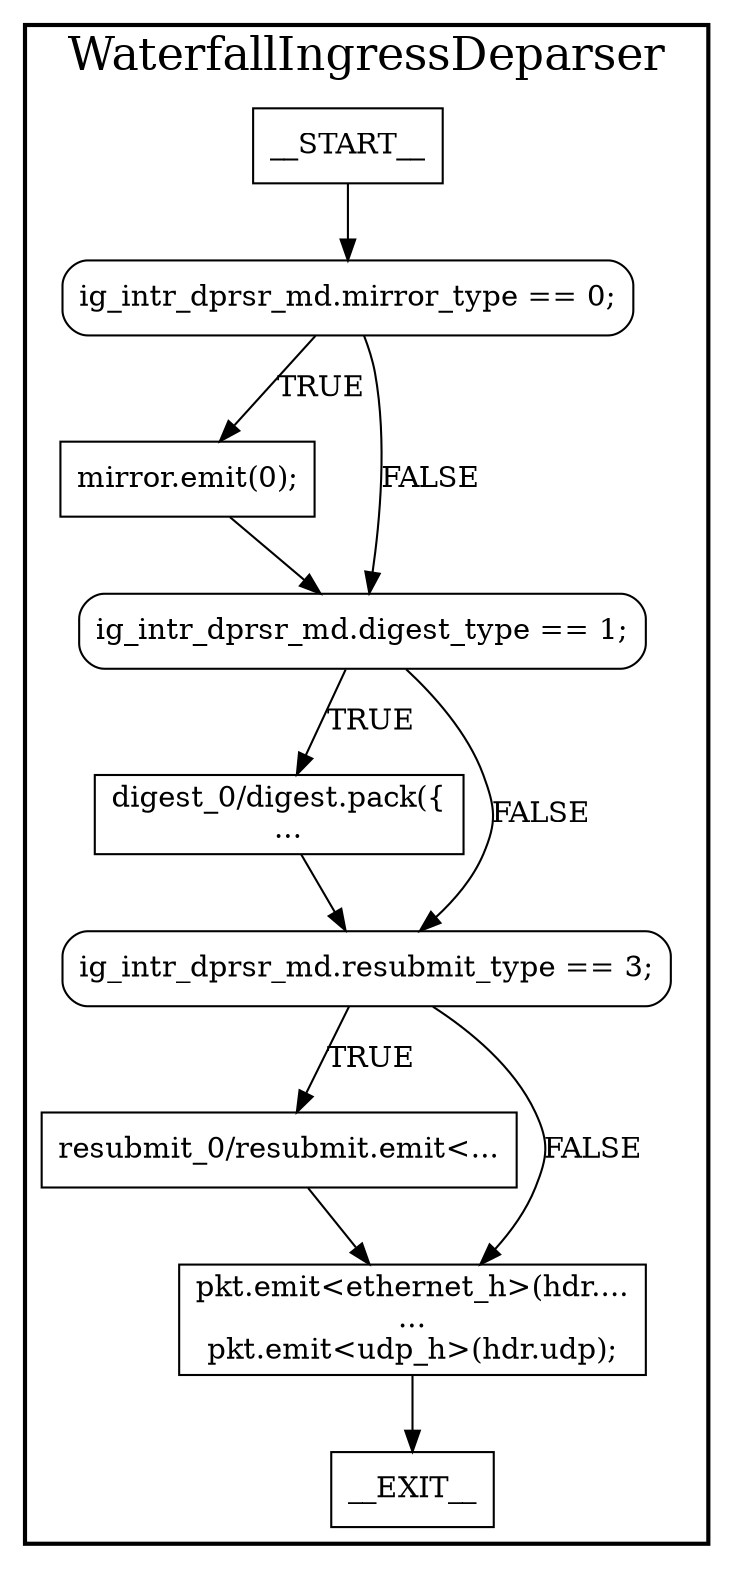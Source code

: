 digraph WaterfallIngressDeparser {
subgraph cluster {
graph [
fontsize="22pt", label=WaterfallIngressDeparser, style=bold];
0[label=__START__, margin="", shape=rectangle, style=solid];
1[label=__EXIT__, margin="", shape=rectangle, style=solid];
2[label="ig_intr_dprsr_md.mirror_type == 0;", margin="", shape=rectangle, style=rounded];
3[label="mirror.emit(0);", margin="", shape=rectangle, style=solid];
4[label="ig_intr_dprsr_md.digest_type == 1;", margin="", shape=rectangle, style=rounded];
5[label="digest_0/digest.pack({
  ...", margin="", shape=rectangle, style=solid];
6[label="ig_intr_dprsr_md.resubmit_type == 3;", margin="", shape=rectangle, style=rounded];
7[label="resubmit_0/resubmit.emit<...", margin="", shape=rectangle, style=solid];
8[label="pkt.emit<ethernet_h>(hdr....\n...\npkt.emit<udp_h>(hdr.udp);", margin="", shape=rectangle, style=solid];
0 -> 2[label=""];
2 -> 3[label=TRUE];
2 -> 4[label=FALSE];
3 -> 4[label=""];
4 -> 5[label=TRUE];
4 -> 6[label=FALSE];
5 -> 6[label=""];
6 -> 7[label=TRUE];
6 -> 8[label=FALSE];
7 -> 8[label=""];
8 -> 1[label=""];
}
}

